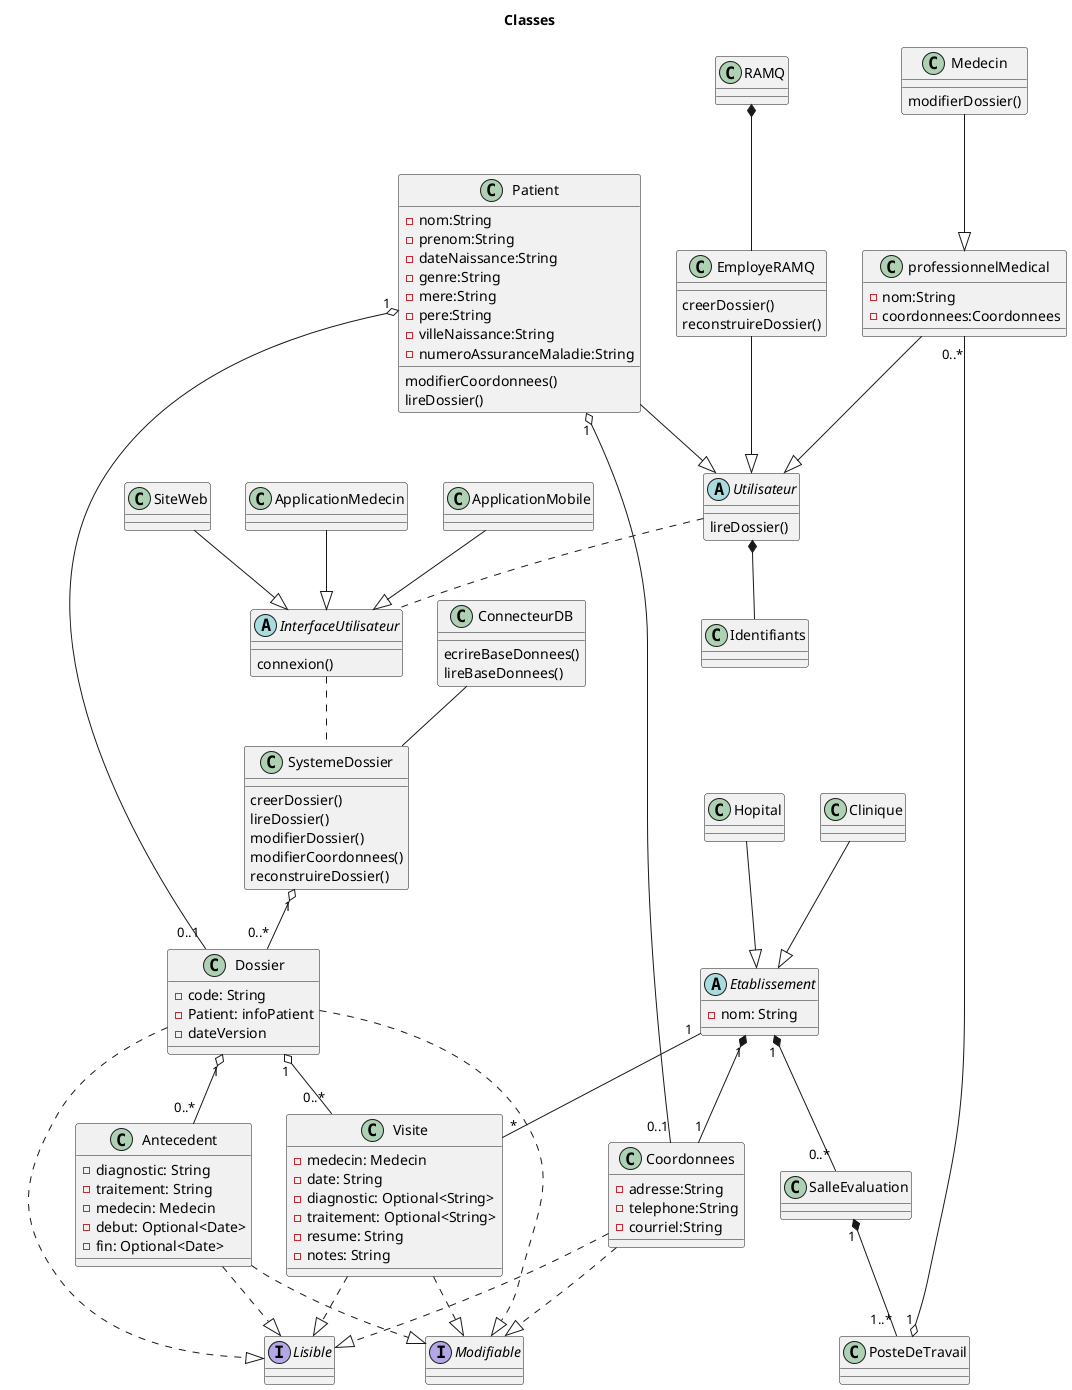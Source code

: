 @startuml Classes

title Classes

class SystemeDossier{
    creerDossier()
    lireDossier()
    modifierDossier()
    modifierCoordonnees()
    reconstruireDossier()


}

class ConnecteurDB{
    ecrireBaseDonnees()
    lireBaseDonnees()
}

ConnecteurDB -- SystemeDossier

class SiteWeb{

}


Utilisateur *-- Identifiants



class ApplicationMedecin{

}

class ApplicationMobile{

}

abstract InterfaceUtilisateur{
    connexion()
}

ApplicationMedecin --|> InterfaceUtilisateur
ApplicationMobile --|> InterfaceUtilisateur
SiteWeb --|> InterfaceUtilisateur

InterfaceUtilisateur .. SystemeDossier


class Dossier{
    - code: String
    - Patient: infoPatient
    - dateVersion
}

interface Lisible{}
interface Modifiable{}

Dossier ..|> Lisible
Dossier ..|> Modifiable

class Antecedent{
    - diagnostic: String
    - traitement: String
    - medecin: Medecin
    - debut: Optional<Date>
    - fin: Optional<Date>
}

Antecedent ..|> Lisible
Antecedent ..|> Modifiable

class Visite{
    - medecin: Medecin
    - date: String
    - diagnostic: Optional<String>
    - traitement: Optional<String>
    - resume: String
    - notes: String
}

Visite ..|> Lisible
Visite ..|> Modifiable

class Medecin{
    modifierDossier()

}

class Coordonnees{
    -adresse:String
    -telephone:String
    -courriel:String
}

Coordonnees ..|> Lisible
Coordonnees ..|> Modifiable

class professionnelMedical{
    -nom:String
    -coordonnees:Coordonnees
}

class Patient{
    -nom:String
    -prenom:String
    -dateNaissance:String
    -genre:String
    -mere:String
    -pere:String
    -villeNaissance:String
    -numeroAssuranceMaladie:String
    modifierCoordonnees()
    lireDossier()
}

class RAMQ{}

RAMQ *-- EmployeRAMQ

class EmployeRAMQ{
    creerDossier()
    reconstruireDossier()
}

class SalleEvaluation{}
class PosteDeTravail{}


abstract Utilisateur{
    lireDossier()
}

class Hopital{}
class Clinique{}

abstract Etablissement{
    - nom: String
}

Patient --|> Utilisateur
professionnelMedical --|> Utilisateur

Utilisateur .. InterfaceUtilisateur


Hopital --|> Etablissement
Clinique --|> Etablissement
EmployeRAMQ --|> Utilisateur
Etablissement "1" *-- "1" Coordonnees
Etablissement "1" *-- "0..*" SalleEvaluation
SalleEvaluation "1" *-- "1..*" PosteDeTravail
Patient "1" o-- "0..1" Coordonnees
Medecin --|> professionnelMedical
professionnelMedical "0..*" --o "1" PosteDeTravail
SystemeDossier "1" o-- "0..*" Dossier

Patient "1" o-- "0..1" Dossier

Dossier "1" o-- "0..*" Antecedent

Dossier "1" o-- "0..*" Visite

Etablissement "1" -- "*" Visite

@enduml


